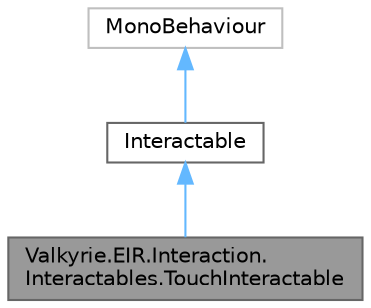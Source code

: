 digraph "Valkyrie.EIR.Interaction.Interactables.TouchInteractable"
{
 // LATEX_PDF_SIZE
  bgcolor="transparent";
  edge [fontname=Helvetica,fontsize=10,labelfontname=Helvetica,labelfontsize=10];
  node [fontname=Helvetica,fontsize=10,shape=box,height=0.2,width=0.4];
  Node1 [id="Node000001",label="Valkyrie.EIR.Interaction.\lInteractables.TouchInteractable",height=0.2,width=0.4,color="gray40", fillcolor="grey60", style="filled", fontcolor="black",tooltip="Checks if it is touched by the bodypart (the \"currently interacting body part\") and sends TouchIntera..."];
  Node2 -> Node1 [id="edge1_Node000001_Node000002",dir="back",color="steelblue1",style="solid",tooltip=" "];
  Node2 [id="Node000002",label="Interactable",height=0.2,width=0.4,color="gray40", fillcolor="white", style="filled",URL="$d2/dc4/class_valkyrie_1_1_e_i_r_1_1_interaction_1_1_interactable.html",tooltip="Valkyrie Interactable: interacts with the body part and calculates the intensity of interaction...."];
  Node3 -> Node2 [id="edge2_Node000002_Node000003",dir="back",color="steelblue1",style="solid",tooltip=" "];
  Node3 [id="Node000003",label="MonoBehaviour",height=0.2,width=0.4,color="grey75", fillcolor="white", style="filled",tooltip=" "];
}
